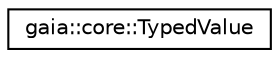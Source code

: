 digraph G
{
  edge [fontname="Helvetica",fontsize="10",labelfontname="Helvetica",labelfontsize="10"];
  node [fontname="Helvetica",fontsize="10",shape=record];
  rankdir=LR;
  Node1 [label="gaia::core::TypedValue",height=0.2,width=0.4,color="black", fillcolor="white", style="filled",URL="$d6/dd8/classgaia_1_1core_1_1_typed_value.html",tooltip="Container for a dynamically typed data value."];
}
